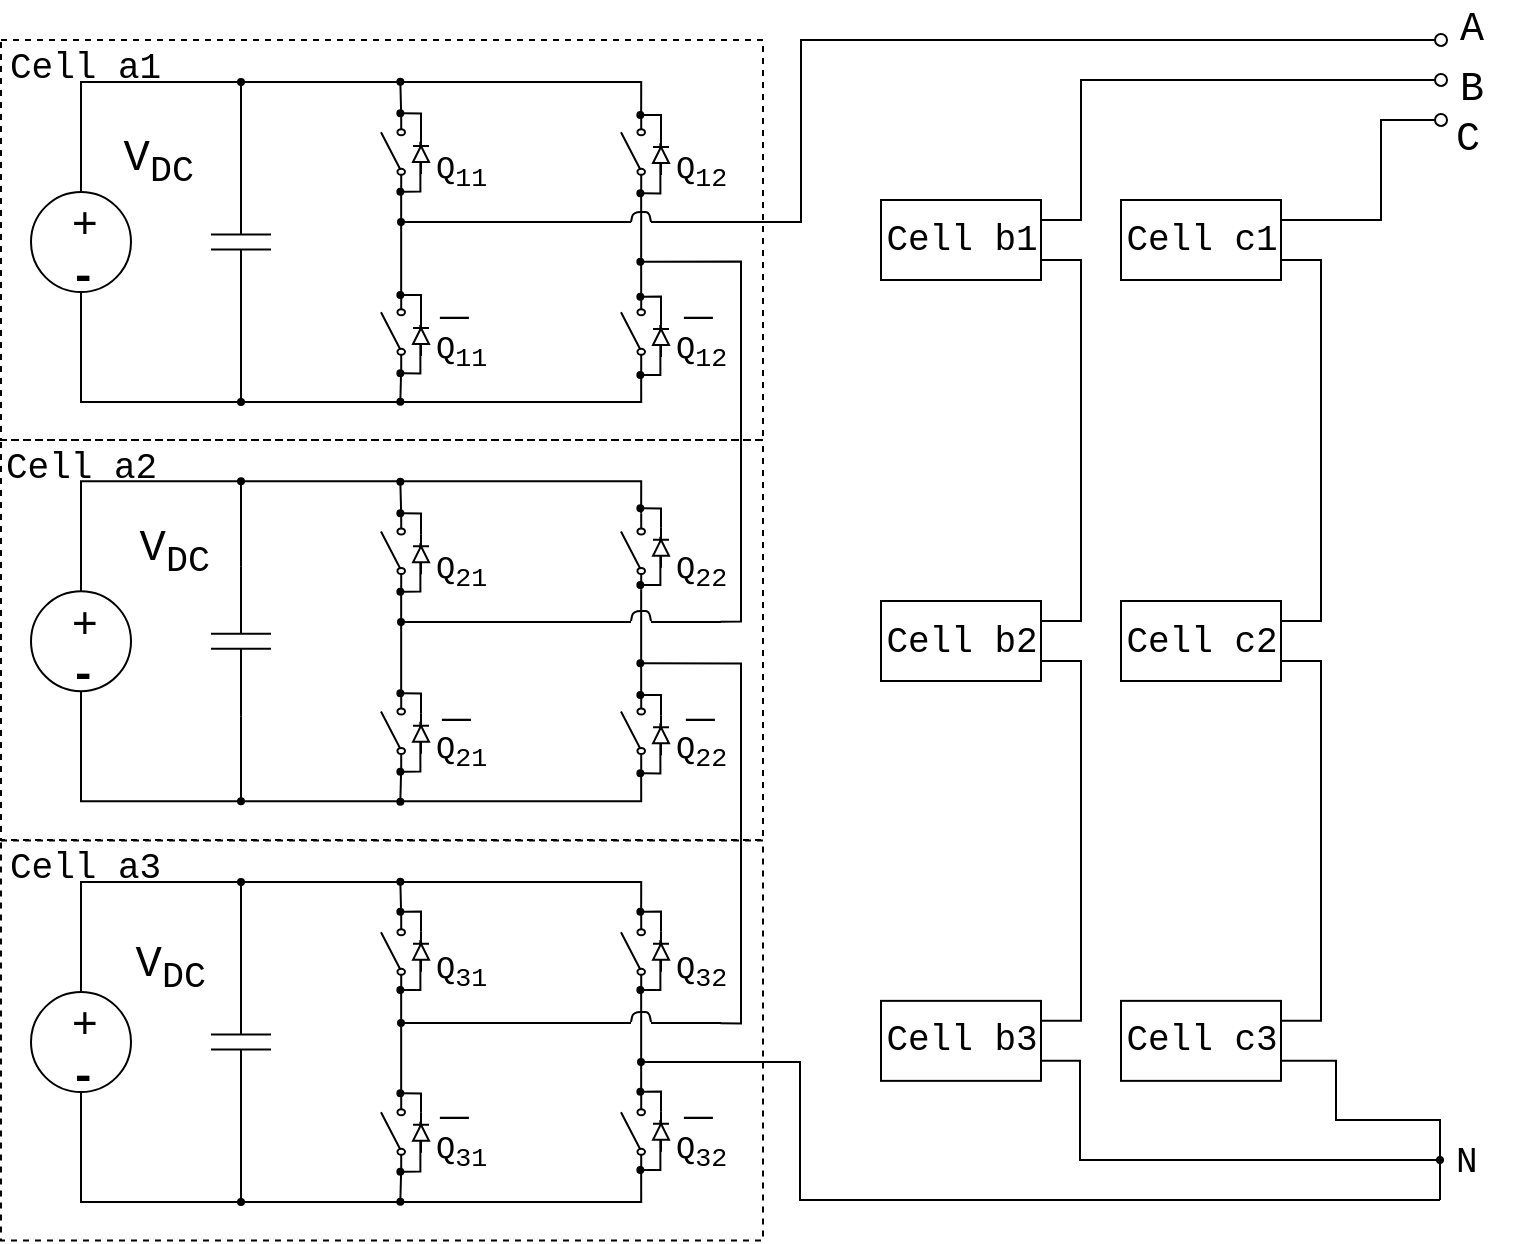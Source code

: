 <mxfile version="10.6.6" type="github"><diagram id="ba_hvJ9h7SCqjm7Wtn24" name="Page-1"><mxGraphModel dx="961" dy="539" grid="1" gridSize="10" guides="1" tooltips="1" connect="1" arrows="1" fold="1" page="1" pageScale="1" pageWidth="827" pageHeight="1169" math="0" shadow="0"><root><mxCell id="0"/><mxCell id="1" parent="0"/><mxCell id="d05kO99gTsd_x5FQ2TC5-1" value="" style="group" parent="1" vertex="1" connectable="0"><mxGeometry x="55.5" y="496" width="50" height="50" as="geometry"/></mxCell><mxCell id="d05kO99gTsd_x5FQ2TC5-2" value="" style="ellipse;whiteSpace=wrap;html=1;aspect=fixed;fillColor=none;" parent="d05kO99gTsd_x5FQ2TC5-1" vertex="1"><mxGeometry width="50" height="50" as="geometry"/></mxCell><mxCell id="d05kO99gTsd_x5FQ2TC5-3" value="+" style="text;html=1;resizable=0;points=[];autosize=1;align=left;verticalAlign=top;spacingTop=-4;fontStyle=0;fontSize=22;" parent="d05kO99gTsd_x5FQ2TC5-1" vertex="1"><mxGeometry x="18.333" width="20" height="20" as="geometry"/></mxCell><mxCell id="d05kO99gTsd_x5FQ2TC5-4" value="&lt;font style=&quot;font-size: 22px;&quot; face=&quot;Courier New&quot;&gt;-&lt;/font&gt;" style="text;html=1;resizable=0;points=[];autosize=1;align=left;verticalAlign=top;spacingTop=-4;fontSize=22;fontStyle=1" parent="d05kO99gTsd_x5FQ2TC5-1" vertex="1"><mxGeometry x="17.5" y="25.833" width="30" height="20" as="geometry"/></mxCell><mxCell id="d05kO99gTsd_x5FQ2TC5-5" style="edgeStyle=orthogonalEdgeStyle;rounded=0;orthogonalLoop=1;jettySize=auto;html=1;exitX=0;exitY=0.5;exitDx=0;exitDy=0;exitPerimeter=0;endArrow=oval;endFill=1;fontSize=22;endSize=3;" parent="1" source="d05kO99gTsd_x5FQ2TC5-7" edge="1"><mxGeometry relative="1" as="geometry"><mxPoint x="160.5" y="441" as="targetPoint"/><mxPoint x="160.5" y="451" as="sourcePoint"/></mxGeometry></mxCell><mxCell id="d05kO99gTsd_x5FQ2TC5-6" style="edgeStyle=orthogonalEdgeStyle;rounded=0;orthogonalLoop=1;jettySize=auto;html=1;exitX=1;exitY=0.5;exitDx=0;exitDy=0;exitPerimeter=0;endArrow=oval;endFill=1;fontSize=22;endSize=3;" parent="1" source="d05kO99gTsd_x5FQ2TC5-7" edge="1"><mxGeometry relative="1" as="geometry"><mxPoint x="160.5" y="601" as="targetPoint"/></mxGeometry></mxCell><mxCell id="d05kO99gTsd_x5FQ2TC5-7" value="" style="pointerEvents=1;verticalLabelPosition=bottom;shadow=0;dashed=0;align=center;fillColor=#ffffff;html=1;verticalAlign=top;strokeWidth=1;shape=mxgraph.electrical.capacitors.capacitor_1;fontSize=22;direction=south;" parent="1" vertex="1"><mxGeometry x="145.5" y="483.5" width="30" height="75" as="geometry"/></mxCell><mxCell id="d05kO99gTsd_x5FQ2TC5-8" style="edgeStyle=orthogonalEdgeStyle;rounded=0;orthogonalLoop=1;jettySize=auto;html=1;exitX=1;exitY=0.84;exitDx=0;exitDy=0;exitPerimeter=0;endArrow=oval;endFill=1;fontSize=22;endSize=3;" parent="1" source="d05kO99gTsd_x5FQ2TC5-10" edge="1"><mxGeometry relative="1" as="geometry"><mxPoint x="240.167" y="440.833" as="targetPoint"/></mxGeometry></mxCell><mxCell id="d05kO99gTsd_x5FQ2TC5-9" style="edgeStyle=orthogonalEdgeStyle;rounded=0;orthogonalLoop=1;jettySize=auto;html=1;exitX=0;exitY=0.84;exitDx=0;exitDy=0;exitPerimeter=0;entryX=1;entryY=0.84;entryDx=0;entryDy=0;entryPerimeter=0;endArrow=none;endFill=0;fontSize=22;" parent="1" source="d05kO99gTsd_x5FQ2TC5-10" target="d05kO99gTsd_x5FQ2TC5-12" edge="1"><mxGeometry relative="1" as="geometry"/></mxCell><mxCell id="d05kO99gTsd_x5FQ2TC5-10" value="" style="pointerEvents=1;verticalLabelPosition=bottom;shadow=0;dashed=0;align=center;fillColor=#ffffff;html=1;verticalAlign=top;strokeWidth=1;shape=mxgraph.electrical.electro-mechanical.simple_switch;fontSize=22;direction=north;" parent="1" vertex="1"><mxGeometry x="230.5" y="457.032" width="12" height="38" as="geometry"/></mxCell><mxCell id="d05kO99gTsd_x5FQ2TC5-11" style="edgeStyle=orthogonalEdgeStyle;rounded=0;orthogonalLoop=1;jettySize=auto;html=1;exitX=0;exitY=0.84;exitDx=0;exitDy=0;exitPerimeter=0;endArrow=oval;endFill=1;fontSize=22;endSize=3;" parent="1" source="d05kO99gTsd_x5FQ2TC5-12" edge="1"><mxGeometry relative="1" as="geometry"><mxPoint x="240.167" y="600.833" as="targetPoint"/></mxGeometry></mxCell><mxCell id="d05kO99gTsd_x5FQ2TC5-12" value="" style="pointerEvents=1;verticalLabelPosition=bottom;shadow=0;dashed=0;align=center;fillColor=#ffffff;html=1;verticalAlign=top;strokeWidth=1;shape=mxgraph.electrical.electro-mechanical.simple_switch;fontSize=22;direction=north;" parent="1" vertex="1"><mxGeometry x="230.5" y="547.032" width="12" height="38" as="geometry"/></mxCell><mxCell id="d05kO99gTsd_x5FQ2TC5-13" value="" style="pointerEvents=1;verticalLabelPosition=bottom;shadow=0;dashed=0;align=center;fillColor=#ffffff;html=1;verticalAlign=top;strokeWidth=1;shape=mxgraph.electrical.electro-mechanical.simple_switch;fontSize=22;direction=north;" parent="1" vertex="1"><mxGeometry x="350.5" y="457.032" width="12" height="38" as="geometry"/></mxCell><mxCell id="d05kO99gTsd_x5FQ2TC5-14" style="edgeStyle=orthogonalEdgeStyle;rounded=0;orthogonalLoop=1;jettySize=auto;html=1;exitX=1;exitY=0.84;exitDx=0;exitDy=0;exitPerimeter=0;entryX=0;entryY=0.84;entryDx=0;entryDy=0;entryPerimeter=0;endArrow=none;endFill=0;fontSize=22;" parent="1" source="d05kO99gTsd_x5FQ2TC5-15" target="d05kO99gTsd_x5FQ2TC5-13" edge="1"><mxGeometry relative="1" as="geometry"/></mxCell><mxCell id="d05kO99gTsd_x5FQ2TC5-15" value="" style="pointerEvents=1;verticalLabelPosition=bottom;shadow=0;dashed=0;align=center;fillColor=#ffffff;html=1;verticalAlign=top;strokeWidth=1;shape=mxgraph.electrical.electro-mechanical.simple_switch;fontSize=22;direction=north;" parent="1" vertex="1"><mxGeometry x="350.5" y="547.032" width="12" height="38" as="geometry"/></mxCell><mxCell id="d05kO99gTsd_x5FQ2TC5-16" style="edgeStyle=orthogonalEdgeStyle;rounded=0;orthogonalLoop=1;jettySize=auto;html=1;exitX=0.5;exitY=0;exitDx=0;exitDy=0;fontSize=22;endArrow=none;endFill=0;entryX=1;entryY=0.84;entryDx=0;entryDy=0;entryPerimeter=0;" parent="1" source="d05kO99gTsd_x5FQ2TC5-2" target="d05kO99gTsd_x5FQ2TC5-13" edge="1"><mxGeometry relative="1" as="geometry"><mxPoint x="360.5" y="441.032" as="targetPoint"/><Array as="points"><mxPoint x="80.5" y="441.032"/><mxPoint x="360.5" y="441.032"/></Array></mxGeometry></mxCell><mxCell id="d05kO99gTsd_x5FQ2TC5-17" style="edgeStyle=orthogonalEdgeStyle;rounded=0;orthogonalLoop=1;jettySize=auto;html=1;exitX=0.5;exitY=1;exitDx=0;exitDy=0;entryX=0;entryY=0.84;entryDx=0;entryDy=0;entryPerimeter=0;endArrow=none;endFill=0;fontSize=22;" parent="1" source="d05kO99gTsd_x5FQ2TC5-2" target="d05kO99gTsd_x5FQ2TC5-15" edge="1"><mxGeometry relative="1" as="geometry"><Array as="points"><mxPoint x="80.5" y="601.032"/><mxPoint x="360.5" y="601.032"/></Array></mxGeometry></mxCell><mxCell id="d05kO99gTsd_x5FQ2TC5-18" value="&lt;font face=&quot;Courier New&quot;&gt;V&lt;sub&gt;DC&lt;/sub&gt;&lt;/font&gt;" style="text;html=1;resizable=0;points=[];autosize=1;align=right;verticalAlign=top;spacingTop=-4;fontSize=22;" parent="1" vertex="1"><mxGeometry x="88" y="462.032" width="50" height="30" as="geometry"/></mxCell><mxCell id="d05kO99gTsd_x5FQ2TC5-19" value="&lt;font face=&quot;Courier New&quot;&gt;Q&lt;sub&gt;11&lt;/sub&gt;&lt;/font&gt;" style="text;html=1;resizable=0;points=[];autosize=1;align=left;verticalAlign=top;spacingTop=-4;fontSize=16;" parent="1" vertex="1"><mxGeometry x="255.5" y="471.032" width="40" height="20" as="geometry"/></mxCell><mxCell id="d05kO99gTsd_x5FQ2TC5-20" value="&lt;font face=&quot;Courier New&quot;&gt;Q&lt;/font&gt;&lt;font face=&quot;Courier New&quot;&gt;&lt;sub&gt;12&lt;/sub&gt;&lt;/font&gt;" style="text;html=1;resizable=0;points=[];autosize=1;align=left;verticalAlign=top;spacingTop=-4;fontSize=16;" parent="1" vertex="1"><mxGeometry x="375.5" y="471.032" width="40" height="20" as="geometry"/></mxCell><mxCell id="d05kO99gTsd_x5FQ2TC5-21" value="&lt;font face=&quot;Courier New&quot;&gt;Q&lt;/font&gt;&lt;font face=&quot;Courier New&quot;&gt;&lt;sub&gt;12&lt;/sub&gt;&lt;/font&gt;" style="text;html=1;resizable=0;points=[];autosize=1;align=left;verticalAlign=top;spacingTop=-4;fontSize=16;" parent="1" vertex="1"><mxGeometry x="375.5" y="561.032" width="40" height="20" as="geometry"/></mxCell><mxCell id="d05kO99gTsd_x5FQ2TC5-22" value="&lt;font face=&quot;Courier New&quot;&gt;Q&lt;/font&gt;&lt;font face=&quot;Courier New&quot;&gt;&lt;sub&gt;11&lt;/sub&gt;&lt;/font&gt;" style="text;html=1;resizable=0;points=[];autosize=1;align=left;verticalAlign=top;spacingTop=-4;fontSize=16;" parent="1" vertex="1"><mxGeometry x="255.5" y="561.032" width="40" height="20" as="geometry"/></mxCell><mxCell id="d05kO99gTsd_x5FQ2TC5-23" value="" style="group" parent="1" vertex="1" connectable="0"><mxGeometry x="55.5" y="695.6" width="50" height="50" as="geometry"/></mxCell><mxCell id="d05kO99gTsd_x5FQ2TC5-24" value="" style="ellipse;whiteSpace=wrap;html=1;aspect=fixed;fillColor=none;" parent="d05kO99gTsd_x5FQ2TC5-23" vertex="1"><mxGeometry width="50" height="50" as="geometry"/></mxCell><mxCell id="d05kO99gTsd_x5FQ2TC5-25" value="+" style="text;html=1;resizable=0;points=[];autosize=1;align=left;verticalAlign=top;spacingTop=-4;fontStyle=0;fontSize=22;" parent="d05kO99gTsd_x5FQ2TC5-23" vertex="1"><mxGeometry x="18.333" width="20" height="20" as="geometry"/></mxCell><mxCell id="d05kO99gTsd_x5FQ2TC5-26" value="&lt;font style=&quot;font-size: 22px;&quot; face=&quot;Courier New&quot;&gt;-&lt;/font&gt;" style="text;html=1;resizable=0;points=[];autosize=1;align=left;verticalAlign=top;spacingTop=-4;fontSize=22;fontStyle=1" parent="d05kO99gTsd_x5FQ2TC5-23" vertex="1"><mxGeometry x="17.5" y="25.833" width="30" height="20" as="geometry"/></mxCell><mxCell id="d05kO99gTsd_x5FQ2TC5-27" style="edgeStyle=orthogonalEdgeStyle;rounded=0;orthogonalLoop=1;jettySize=auto;html=1;exitX=0;exitY=0.5;exitDx=0;exitDy=0;exitPerimeter=0;endArrow=oval;endFill=1;fontSize=22;endSize=3;" parent="1" source="d05kO99gTsd_x5FQ2TC5-29" edge="1"><mxGeometry relative="1" as="geometry"><mxPoint x="160.5" y="640.6" as="targetPoint"/><mxPoint x="160.5" y="650.6" as="sourcePoint"/></mxGeometry></mxCell><mxCell id="d05kO99gTsd_x5FQ2TC5-28" style="edgeStyle=orthogonalEdgeStyle;rounded=0;orthogonalLoop=1;jettySize=auto;html=1;exitX=1;exitY=0.5;exitDx=0;exitDy=0;exitPerimeter=0;endArrow=oval;endFill=1;fontSize=22;endSize=3;" parent="1" source="d05kO99gTsd_x5FQ2TC5-29" edge="1"><mxGeometry relative="1" as="geometry"><mxPoint x="160.5" y="800.6" as="targetPoint"/></mxGeometry></mxCell><mxCell id="d05kO99gTsd_x5FQ2TC5-29" value="" style="pointerEvents=1;verticalLabelPosition=bottom;shadow=0;dashed=0;align=center;fillColor=#ffffff;html=1;verticalAlign=top;strokeWidth=1;shape=mxgraph.electrical.capacitors.capacitor_1;fontSize=22;direction=south;" parent="1" vertex="1"><mxGeometry x="145.5" y="683.1" width="30" height="75" as="geometry"/></mxCell><mxCell id="d05kO99gTsd_x5FQ2TC5-30" style="edgeStyle=orthogonalEdgeStyle;rounded=0;orthogonalLoop=1;jettySize=auto;html=1;exitX=1;exitY=0.84;exitDx=0;exitDy=0;exitPerimeter=0;endArrow=oval;endFill=1;fontSize=22;endSize=3;" parent="1" source="d05kO99gTsd_x5FQ2TC5-32" edge="1"><mxGeometry relative="1" as="geometry"><mxPoint x="240.167" y="640.833" as="targetPoint"/></mxGeometry></mxCell><mxCell id="d05kO99gTsd_x5FQ2TC5-31" style="edgeStyle=orthogonalEdgeStyle;rounded=0;orthogonalLoop=1;jettySize=auto;html=1;exitX=0;exitY=0.84;exitDx=0;exitDy=0;exitPerimeter=0;entryX=1;entryY=0.84;entryDx=0;entryDy=0;entryPerimeter=0;endArrow=none;endFill=0;fontSize=22;" parent="1" source="d05kO99gTsd_x5FQ2TC5-32" target="d05kO99gTsd_x5FQ2TC5-34" edge="1"><mxGeometry relative="1" as="geometry"/></mxCell><mxCell id="d05kO99gTsd_x5FQ2TC5-32" value="" style="pointerEvents=1;verticalLabelPosition=bottom;shadow=0;dashed=0;align=center;fillColor=#ffffff;html=1;verticalAlign=top;strokeWidth=1;shape=mxgraph.electrical.electro-mechanical.simple_switch;fontSize=22;direction=north;" parent="1" vertex="1"><mxGeometry x="230.5" y="656.632" width="12" height="38" as="geometry"/></mxCell><mxCell id="d05kO99gTsd_x5FQ2TC5-33" style="edgeStyle=orthogonalEdgeStyle;rounded=0;orthogonalLoop=1;jettySize=auto;html=1;exitX=0;exitY=0.84;exitDx=0;exitDy=0;exitPerimeter=0;endArrow=oval;endFill=1;fontSize=22;endSize=3;" parent="1" source="d05kO99gTsd_x5FQ2TC5-34" edge="1"><mxGeometry relative="1" as="geometry"><mxPoint x="240.167" y="800.833" as="targetPoint"/></mxGeometry></mxCell><mxCell id="d05kO99gTsd_x5FQ2TC5-34" value="" style="pointerEvents=1;verticalLabelPosition=bottom;shadow=0;dashed=0;align=center;fillColor=#ffffff;html=1;verticalAlign=top;strokeWidth=1;shape=mxgraph.electrical.electro-mechanical.simple_switch;fontSize=22;direction=north;" parent="1" vertex="1"><mxGeometry x="230.5" y="746.632" width="12" height="38" as="geometry"/></mxCell><mxCell id="d05kO99gTsd_x5FQ2TC5-35" value="" style="pointerEvents=1;verticalLabelPosition=bottom;shadow=0;dashed=0;align=center;fillColor=#ffffff;html=1;verticalAlign=top;strokeWidth=1;shape=mxgraph.electrical.electro-mechanical.simple_switch;fontSize=22;direction=north;" parent="1" vertex="1"><mxGeometry x="350.5" y="656.632" width="12" height="38" as="geometry"/></mxCell><mxCell id="d05kO99gTsd_x5FQ2TC5-36" style="edgeStyle=orthogonalEdgeStyle;rounded=0;orthogonalLoop=1;jettySize=auto;html=1;exitX=1;exitY=0.84;exitDx=0;exitDy=0;exitPerimeter=0;entryX=0;entryY=0.84;entryDx=0;entryDy=0;entryPerimeter=0;endArrow=none;endFill=0;fontSize=22;" parent="1" source="d05kO99gTsd_x5FQ2TC5-37" target="d05kO99gTsd_x5FQ2TC5-35" edge="1"><mxGeometry relative="1" as="geometry"/></mxCell><mxCell id="d05kO99gTsd_x5FQ2TC5-37" value="" style="pointerEvents=1;verticalLabelPosition=bottom;shadow=0;dashed=0;align=center;fillColor=#ffffff;html=1;verticalAlign=top;strokeWidth=1;shape=mxgraph.electrical.electro-mechanical.simple_switch;fontSize=22;direction=north;" parent="1" vertex="1"><mxGeometry x="350.5" y="746.632" width="12" height="38" as="geometry"/></mxCell><mxCell id="d05kO99gTsd_x5FQ2TC5-38" style="edgeStyle=orthogonalEdgeStyle;rounded=0;orthogonalLoop=1;jettySize=auto;html=1;exitX=0.5;exitY=0;exitDx=0;exitDy=0;fontSize=22;endArrow=none;endFill=0;entryX=1;entryY=0.84;entryDx=0;entryDy=0;entryPerimeter=0;" parent="1" source="d05kO99gTsd_x5FQ2TC5-24" target="d05kO99gTsd_x5FQ2TC5-35" edge="1"><mxGeometry relative="1" as="geometry"><mxPoint x="360.5" y="640.632" as="targetPoint"/><Array as="points"><mxPoint x="80.5" y="640.632"/><mxPoint x="360.5" y="640.632"/></Array></mxGeometry></mxCell><mxCell id="d05kO99gTsd_x5FQ2TC5-39" style="edgeStyle=orthogonalEdgeStyle;rounded=0;orthogonalLoop=1;jettySize=auto;html=1;exitX=0.5;exitY=1;exitDx=0;exitDy=0;entryX=0;entryY=0.84;entryDx=0;entryDy=0;entryPerimeter=0;endArrow=none;endFill=0;fontSize=22;" parent="1" source="d05kO99gTsd_x5FQ2TC5-24" target="d05kO99gTsd_x5FQ2TC5-37" edge="1"><mxGeometry relative="1" as="geometry"><Array as="points"><mxPoint x="80.5" y="800.632"/><mxPoint x="360.5" y="800.632"/></Array></mxGeometry></mxCell><mxCell id="d05kO99gTsd_x5FQ2TC5-40" value="&lt;font face=&quot;Courier New&quot;&gt;V&lt;sub&gt;DC&lt;/sub&gt;&lt;/font&gt;" style="text;html=1;resizable=0;points=[];autosize=1;align=right;verticalAlign=top;spacingTop=-4;fontSize=22;" parent="1" vertex="1"><mxGeometry x="95.5" y="657.132" width="50" height="30" as="geometry"/></mxCell><mxCell id="d05kO99gTsd_x5FQ2TC5-41" value="&lt;font face=&quot;Courier New&quot;&gt;Q&lt;/font&gt;&lt;font face=&quot;Courier New&quot;&gt;&lt;sub&gt;21&lt;/sub&gt;&lt;/font&gt;" style="text;html=1;resizable=0;points=[];autosize=1;align=left;verticalAlign=top;spacingTop=-4;fontSize=16;" parent="1" vertex="1"><mxGeometry x="255.5" y="670.632" width="40" height="20" as="geometry"/></mxCell><mxCell id="d05kO99gTsd_x5FQ2TC5-42" value="&lt;font face=&quot;Courier New&quot;&gt;Q&lt;/font&gt;&lt;font face=&quot;Courier New&quot;&gt;&lt;sub&gt;22&lt;/sub&gt;&lt;/font&gt;" style="text;html=1;resizable=0;points=[];autosize=1;align=left;verticalAlign=top;spacingTop=-4;fontSize=16;" parent="1" vertex="1"><mxGeometry x="375.5" y="670.632" width="40" height="20" as="geometry"/></mxCell><mxCell id="d05kO99gTsd_x5FQ2TC5-43" value="&lt;font face=&quot;Courier New&quot;&gt;Q&lt;/font&gt;&lt;font face=&quot;Courier New&quot;&gt;&lt;sub&gt;22&lt;/sub&gt;&lt;/font&gt;" style="text;html=1;resizable=0;points=[];autosize=1;align=left;verticalAlign=top;spacingTop=-4;fontSize=16;" parent="1" vertex="1"><mxGeometry x="375.5" y="760.632" width="40" height="20" as="geometry"/></mxCell><mxCell id="d05kO99gTsd_x5FQ2TC5-44" value="&lt;font face=&quot;Courier New&quot;&gt;Q&lt;/font&gt;&lt;font face=&quot;Courier New&quot;&gt;&lt;sub&gt;21&lt;/sub&gt;&lt;/font&gt;" style="text;html=1;resizable=0;points=[];autosize=1;align=left;verticalAlign=top;spacingTop=-4;fontSize=16;" parent="1" vertex="1"><mxGeometry x="255.5" y="760.632" width="40" height="20" as="geometry"/></mxCell><mxCell id="d05kO99gTsd_x5FQ2TC5-45" value="" style="group" parent="1" vertex="1" connectable="0"><mxGeometry x="55.5" y="896" width="50" height="50" as="geometry"/></mxCell><mxCell id="d05kO99gTsd_x5FQ2TC5-46" value="" style="ellipse;whiteSpace=wrap;html=1;aspect=fixed;fillColor=none;" parent="d05kO99gTsd_x5FQ2TC5-45" vertex="1"><mxGeometry width="50" height="50" as="geometry"/></mxCell><mxCell id="d05kO99gTsd_x5FQ2TC5-47" value="+" style="text;html=1;resizable=0;points=[];autosize=1;align=left;verticalAlign=top;spacingTop=-4;fontStyle=0;fontSize=22;" parent="d05kO99gTsd_x5FQ2TC5-45" vertex="1"><mxGeometry x="18.333" width="20" height="20" as="geometry"/></mxCell><mxCell id="d05kO99gTsd_x5FQ2TC5-48" value="&lt;font style=&quot;font-size: 22px;&quot; face=&quot;Courier New&quot;&gt;-&lt;/font&gt;" style="text;html=1;resizable=0;points=[];autosize=1;align=left;verticalAlign=top;spacingTop=-4;fontSize=22;fontStyle=1" parent="d05kO99gTsd_x5FQ2TC5-45" vertex="1"><mxGeometry x="17.5" y="25.833" width="30" height="20" as="geometry"/></mxCell><mxCell id="d05kO99gTsd_x5FQ2TC5-49" style="edgeStyle=orthogonalEdgeStyle;rounded=0;orthogonalLoop=1;jettySize=auto;html=1;exitX=0;exitY=0.5;exitDx=0;exitDy=0;exitPerimeter=0;endArrow=oval;endFill=1;fontSize=22;endSize=3;" parent="1" source="d05kO99gTsd_x5FQ2TC5-51" edge="1"><mxGeometry relative="1" as="geometry"><mxPoint x="160.5" y="841" as="targetPoint"/><mxPoint x="160.5" y="851" as="sourcePoint"/></mxGeometry></mxCell><mxCell id="d05kO99gTsd_x5FQ2TC5-50" style="edgeStyle=orthogonalEdgeStyle;rounded=0;orthogonalLoop=1;jettySize=auto;html=1;exitX=1;exitY=0.5;exitDx=0;exitDy=0;exitPerimeter=0;endArrow=oval;endFill=1;fontSize=22;endSize=3;" parent="1" source="d05kO99gTsd_x5FQ2TC5-51" edge="1"><mxGeometry relative="1" as="geometry"><mxPoint x="160.5" y="1001" as="targetPoint"/></mxGeometry></mxCell><mxCell id="d05kO99gTsd_x5FQ2TC5-51" value="" style="pointerEvents=1;verticalLabelPosition=bottom;shadow=0;dashed=0;align=center;fillColor=#ffffff;html=1;verticalAlign=top;strokeWidth=1;shape=mxgraph.electrical.capacitors.capacitor_1;fontSize=22;direction=south;" parent="1" vertex="1"><mxGeometry x="145.5" y="883.5" width="30" height="75" as="geometry"/></mxCell><mxCell id="d05kO99gTsd_x5FQ2TC5-52" style="edgeStyle=orthogonalEdgeStyle;rounded=0;orthogonalLoop=1;jettySize=auto;html=1;exitX=1;exitY=0.84;exitDx=0;exitDy=0;exitPerimeter=0;endArrow=oval;endFill=1;fontSize=22;endSize=3;" parent="1" source="d05kO99gTsd_x5FQ2TC5-54" edge="1"><mxGeometry relative="1" as="geometry"><mxPoint x="240.167" y="840.833" as="targetPoint"/></mxGeometry></mxCell><mxCell id="d05kO99gTsd_x5FQ2TC5-53" style="edgeStyle=orthogonalEdgeStyle;rounded=0;orthogonalLoop=1;jettySize=auto;html=1;exitX=0;exitY=0.84;exitDx=0;exitDy=0;exitPerimeter=0;entryX=1;entryY=0.84;entryDx=0;entryDy=0;entryPerimeter=0;endArrow=none;endFill=0;fontSize=22;" parent="1" source="d05kO99gTsd_x5FQ2TC5-54" target="d05kO99gTsd_x5FQ2TC5-56" edge="1"><mxGeometry relative="1" as="geometry"/></mxCell><mxCell id="d05kO99gTsd_x5FQ2TC5-54" value="" style="pointerEvents=1;verticalLabelPosition=bottom;shadow=0;dashed=0;align=center;fillColor=#ffffff;html=1;verticalAlign=top;strokeWidth=1;shape=mxgraph.electrical.electro-mechanical.simple_switch;fontSize=22;direction=north;" parent="1" vertex="1"><mxGeometry x="230.5" y="857.032" width="12" height="38" as="geometry"/></mxCell><mxCell id="d05kO99gTsd_x5FQ2TC5-55" style="edgeStyle=orthogonalEdgeStyle;rounded=0;orthogonalLoop=1;jettySize=auto;html=1;exitX=0;exitY=0.84;exitDx=0;exitDy=0;exitPerimeter=0;endArrow=oval;endFill=1;fontSize=22;endSize=3;" parent="1" source="d05kO99gTsd_x5FQ2TC5-56" edge="1"><mxGeometry relative="1" as="geometry"><mxPoint x="240.167" y="1000.833" as="targetPoint"/></mxGeometry></mxCell><mxCell id="d05kO99gTsd_x5FQ2TC5-56" value="" style="pointerEvents=1;verticalLabelPosition=bottom;shadow=0;dashed=0;align=center;fillColor=#ffffff;html=1;verticalAlign=top;strokeWidth=1;shape=mxgraph.electrical.electro-mechanical.simple_switch;fontSize=22;direction=north;" parent="1" vertex="1"><mxGeometry x="230.5" y="947.032" width="12" height="38" as="geometry"/></mxCell><mxCell id="d05kO99gTsd_x5FQ2TC5-57" value="" style="pointerEvents=1;verticalLabelPosition=bottom;shadow=0;dashed=0;align=center;fillColor=#ffffff;html=1;verticalAlign=top;strokeWidth=1;shape=mxgraph.electrical.electro-mechanical.simple_switch;fontSize=22;direction=north;" parent="1" vertex="1"><mxGeometry x="350.5" y="857.032" width="12" height="38" as="geometry"/></mxCell><mxCell id="d05kO99gTsd_x5FQ2TC5-58" style="edgeStyle=orthogonalEdgeStyle;rounded=0;orthogonalLoop=1;jettySize=auto;html=1;exitX=1;exitY=0.84;exitDx=0;exitDy=0;exitPerimeter=0;entryX=0;entryY=0.84;entryDx=0;entryDy=0;entryPerimeter=0;endArrow=none;endFill=0;fontSize=22;" parent="1" source="d05kO99gTsd_x5FQ2TC5-59" target="d05kO99gTsd_x5FQ2TC5-57" edge="1"><mxGeometry relative="1" as="geometry"/></mxCell><mxCell id="d05kO99gTsd_x5FQ2TC5-59" value="" style="pointerEvents=1;verticalLabelPosition=bottom;shadow=0;dashed=0;align=center;fillColor=#ffffff;html=1;verticalAlign=top;strokeWidth=1;shape=mxgraph.electrical.electro-mechanical.simple_switch;fontSize=22;direction=north;" parent="1" vertex="1"><mxGeometry x="350.5" y="947.032" width="12" height="38" as="geometry"/></mxCell><mxCell id="d05kO99gTsd_x5FQ2TC5-60" style="edgeStyle=orthogonalEdgeStyle;rounded=0;orthogonalLoop=1;jettySize=auto;html=1;exitX=0.5;exitY=0;exitDx=0;exitDy=0;fontSize=22;endArrow=none;endFill=0;entryX=1;entryY=0.84;entryDx=0;entryDy=0;entryPerimeter=0;" parent="1" source="d05kO99gTsd_x5FQ2TC5-46" target="d05kO99gTsd_x5FQ2TC5-57" edge="1"><mxGeometry relative="1" as="geometry"><mxPoint x="360.5" y="841.032" as="targetPoint"/><Array as="points"><mxPoint x="80.5" y="841.032"/><mxPoint x="360.5" y="841.032"/></Array></mxGeometry></mxCell><mxCell id="d05kO99gTsd_x5FQ2TC5-61" style="edgeStyle=orthogonalEdgeStyle;rounded=0;orthogonalLoop=1;jettySize=auto;html=1;exitX=0.5;exitY=1;exitDx=0;exitDy=0;entryX=0;entryY=0.84;entryDx=0;entryDy=0;entryPerimeter=0;endArrow=none;endFill=0;fontSize=22;" parent="1" source="d05kO99gTsd_x5FQ2TC5-46" target="d05kO99gTsd_x5FQ2TC5-59" edge="1"><mxGeometry relative="1" as="geometry"><Array as="points"><mxPoint x="80.5" y="1001.032"/><mxPoint x="360.5" y="1001.032"/></Array></mxGeometry></mxCell><mxCell id="d05kO99gTsd_x5FQ2TC5-62" value="&lt;font face=&quot;Courier New&quot;&gt;V&lt;sub&gt;DC&lt;/sub&gt;&lt;/font&gt;" style="text;html=1;resizable=0;points=[];autosize=1;align=right;verticalAlign=top;spacingTop=-4;fontSize=22;" parent="1" vertex="1"><mxGeometry x="94" y="865.032" width="50" height="30" as="geometry"/></mxCell><mxCell id="d05kO99gTsd_x5FQ2TC5-63" value="&lt;font face=&quot;Courier New&quot;&gt;Q&lt;/font&gt;&lt;font face=&quot;Courier New&quot;&gt;&lt;sub&gt;31&lt;/sub&gt;&lt;/font&gt;" style="text;html=1;resizable=0;points=[];autosize=1;align=left;verticalAlign=top;spacingTop=-4;fontSize=16;" parent="1" vertex="1"><mxGeometry x="255.5" y="871.032" width="40" height="20" as="geometry"/></mxCell><mxCell id="d05kO99gTsd_x5FQ2TC5-64" value="&lt;font face=&quot;Courier New&quot;&gt;Q&lt;/font&gt;&lt;font face=&quot;Courier New&quot;&gt;&lt;sub&gt;32&lt;/sub&gt;&lt;/font&gt;" style="text;html=1;resizable=0;points=[];autosize=1;align=left;verticalAlign=top;spacingTop=-4;fontSize=16;" parent="1" vertex="1"><mxGeometry x="375.5" y="871.032" width="40" height="20" as="geometry"/></mxCell><mxCell id="d05kO99gTsd_x5FQ2TC5-65" value="&lt;font face=&quot;Courier New&quot;&gt;Q&lt;/font&gt;&lt;font face=&quot;Courier New&quot;&gt;&lt;sub&gt;32&lt;/sub&gt;&lt;/font&gt;" style="text;html=1;resizable=0;points=[];autosize=1;align=left;verticalAlign=top;spacingTop=-4;fontSize=16;" parent="1" vertex="1"><mxGeometry x="375.5" y="961.032" width="40" height="20" as="geometry"/></mxCell><mxCell id="d05kO99gTsd_x5FQ2TC5-66" value="&lt;font face=&quot;Courier New&quot;&gt;Q&lt;/font&gt;&lt;font face=&quot;Courier New&quot;&gt;&lt;sub&gt;31&lt;/sub&gt;&lt;/font&gt;" style="text;html=1;resizable=0;points=[];autosize=1;align=left;verticalAlign=top;spacingTop=-4;fontSize=16;" parent="1" vertex="1"><mxGeometry x="255.5" y="961.032" width="40" height="20" as="geometry"/></mxCell><mxCell id="d05kO99gTsd_x5FQ2TC5-67" value="" style="endArrow=none;html=1;startArrow=oval;startFill=1;startSize=3;" parent="1" edge="1"><mxGeometry width="50" height="50" relative="1" as="geometry"><mxPoint x="240.5" y="511" as="sourcePoint"/><mxPoint x="355.5" y="511" as="targetPoint"/></mxGeometry></mxCell><mxCell id="d05kO99gTsd_x5FQ2TC5-68" value="" style="endArrow=none;html=1;" parent="1" edge="1"><mxGeometry width="50" height="50" relative="1" as="geometry"><mxPoint x="355.5" y="511" as="sourcePoint"/><mxPoint x="365.5" y="511" as="targetPoint"/><Array as="points"><mxPoint x="356.5" y="506"/><mxPoint x="364.5" y="506"/></Array></mxGeometry></mxCell><mxCell id="d05kO99gTsd_x5FQ2TC5-69" value="" style="endArrow=oval;html=1;endFill=0;edgeStyle=orthogonalEdgeStyle;rounded=0;" parent="1" edge="1"><mxGeometry width="50" height="50" relative="1" as="geometry"><mxPoint x="365.5" y="511" as="sourcePoint"/><mxPoint x="760.5" y="420" as="targetPoint"/><Array as="points"><mxPoint x="440.5" y="511"/><mxPoint x="440.5" y="420"/><mxPoint x="760.5" y="420"/></Array></mxGeometry></mxCell><mxCell id="d05kO99gTsd_x5FQ2TC5-70" value="" style="endArrow=none;html=1;strokeColor=#000000;edgeStyle=orthogonalEdgeStyle;rounded=0;startArrow=oval;startFill=1;startSize=3;" parent="1" edge="1"><mxGeometry width="50" height="50" relative="1" as="geometry"><mxPoint x="360.167" y="530.833" as="sourcePoint"/><mxPoint x="400.167" y="710.833" as="targetPoint"/><Array as="points"><mxPoint x="410.5" y="531"/><mxPoint x="410.5" y="711"/></Array></mxGeometry></mxCell><mxCell id="d05kO99gTsd_x5FQ2TC5-71" value="" style="endArrow=none;html=1;" parent="1" edge="1"><mxGeometry width="50" height="50" relative="1" as="geometry"><mxPoint x="355.5" y="710.5" as="sourcePoint"/><mxPoint x="365.5" y="710.5" as="targetPoint"/><Array as="points"><mxPoint x="356.5" y="705.5"/><mxPoint x="364.5" y="705.5"/></Array></mxGeometry></mxCell><mxCell id="d05kO99gTsd_x5FQ2TC5-72" value="" style="endArrow=none;html=1;strokeColor=#000000;" parent="1" edge="1"><mxGeometry width="50" height="50" relative="1" as="geometry"><mxPoint x="365.5" y="711" as="sourcePoint"/><mxPoint x="400.5" y="711" as="targetPoint"/></mxGeometry></mxCell><mxCell id="d05kO99gTsd_x5FQ2TC5-73" value="" style="endArrow=none;html=1;strokeColor=#000000;startArrow=oval;startFill=1;startSize=3;" parent="1" edge="1"><mxGeometry width="50" height="50" relative="1" as="geometry"><mxPoint x="240.5" y="711" as="sourcePoint"/><mxPoint x="355.5" y="711" as="targetPoint"/></mxGeometry></mxCell><mxCell id="d05kO99gTsd_x5FQ2TC5-74" value="" style="endArrow=none;html=1;strokeColor=#000000;edgeStyle=orthogonalEdgeStyle;rounded=0;startArrow=oval;startFill=1;startSize=3;" parent="1" edge="1"><mxGeometry width="50" height="50" relative="1" as="geometry"><mxPoint x="360.167" y="731.667" as="sourcePoint"/><mxPoint x="400.167" y="911.667" as="targetPoint"/><Array as="points"><mxPoint x="410.5" y="731"/><mxPoint x="410.5" y="911"/></Array></mxGeometry></mxCell><mxCell id="d05kO99gTsd_x5FQ2TC5-75" value="" style="endArrow=none;html=1;" parent="1" edge="1"><mxGeometry width="50" height="50" relative="1" as="geometry"><mxPoint x="355.5" y="911" as="sourcePoint"/><mxPoint x="365.5" y="911" as="targetPoint"/><Array as="points"><mxPoint x="356.5" y="906"/><mxPoint x="364.5" y="906"/></Array></mxGeometry></mxCell><mxCell id="d05kO99gTsd_x5FQ2TC5-76" value="" style="endArrow=none;html=1;strokeColor=#000000;" parent="1" edge="1"><mxGeometry width="50" height="50" relative="1" as="geometry"><mxPoint x="365.5" y="911.5" as="sourcePoint"/><mxPoint x="400.5" y="911.5" as="targetPoint"/></mxGeometry></mxCell><mxCell id="d05kO99gTsd_x5FQ2TC5-77" value="" style="endArrow=none;html=1;strokeColor=#000000;startArrow=oval;startFill=1;startSize=3;" parent="1" edge="1"><mxGeometry width="50" height="50" relative="1" as="geometry"><mxPoint x="240.5" y="911.5" as="sourcePoint"/><mxPoint x="355.5" y="911.5" as="targetPoint"/></mxGeometry></mxCell><mxCell id="d05kO99gTsd_x5FQ2TC5-78" value="" style="endArrow=none;html=1;endFill=0;startArrow=oval;startFill=1;startSize=3;rounded=0;edgeStyle=orthogonalEdgeStyle;" parent="1" edge="1"><mxGeometry width="50" height="50" relative="1" as="geometry"><mxPoint x="360.5" y="931" as="sourcePoint"/><mxPoint x="760" y="1000" as="targetPoint"/><Array as="points"><mxPoint x="440" y="931"/><mxPoint x="440" y="1000"/></Array></mxGeometry></mxCell><mxCell id="d05kO99gTsd_x5FQ2TC5-79" value="A" style="text;html=1;resizable=0;points=[];autosize=1;align=left;verticalAlign=top;spacingTop=-4;fontSize=20;fontFamily=Courier New;" parent="1" vertex="1"><mxGeometry x="767.5" y="400" width="20" height="20" as="geometry"/></mxCell><mxCell id="d05kO99gTsd_x5FQ2TC5-81" value="_" style="text;html=1;resizable=0;points=[];autosize=1;align=left;verticalAlign=top;spacingTop=-4;fontSize=24;fontFamily=Courier New;fontStyle=0" parent="1" vertex="1"><mxGeometry x="257.5" y="534" width="30" height="30" as="geometry"/></mxCell><mxCell id="d05kO99gTsd_x5FQ2TC5-82" value="_" style="text;html=1;resizable=0;points=[];autosize=1;align=left;verticalAlign=top;spacingTop=-4;fontSize=24;fontFamily=Courier New;fontStyle=0" parent="1" vertex="1"><mxGeometry x="379.5" y="534" width="30" height="30" as="geometry"/></mxCell><mxCell id="d05kO99gTsd_x5FQ2TC5-83" value="_" style="text;html=1;resizable=0;points=[];autosize=1;align=left;verticalAlign=top;spacingTop=-4;fontSize=24;fontFamily=Courier New;fontStyle=0" parent="1" vertex="1"><mxGeometry x="258.5" y="734.5" width="30" height="30" as="geometry"/></mxCell><mxCell id="d05kO99gTsd_x5FQ2TC5-84" value="_" style="text;html=1;resizable=0;points=[];autosize=1;align=left;verticalAlign=top;spacingTop=-4;fontSize=24;fontFamily=Courier New;fontStyle=0" parent="1" vertex="1"><mxGeometry x="380.5" y="734.5" width="30" height="30" as="geometry"/></mxCell><mxCell id="d05kO99gTsd_x5FQ2TC5-85" value="_" style="text;html=1;resizable=0;points=[];autosize=1;align=left;verticalAlign=top;spacingTop=-4;fontSize=24;fontFamily=Courier New;fontStyle=0" parent="1" vertex="1"><mxGeometry x="257.5" y="934" width="30" height="30" as="geometry"/></mxCell><mxCell id="d05kO99gTsd_x5FQ2TC5-86" value="_" style="text;html=1;resizable=0;points=[];autosize=1;align=left;verticalAlign=top;spacingTop=-4;fontSize=24;fontFamily=Courier New;fontStyle=0" parent="1" vertex="1"><mxGeometry x="379.5" y="934" width="30" height="30" as="geometry"/></mxCell><mxCell id="d05kO99gTsd_x5FQ2TC5-87" style="edgeStyle=orthogonalEdgeStyle;rounded=0;orthogonalLoop=1;jettySize=auto;html=1;exitX=1;exitY=0.5;exitDx=0;exitDy=0;exitPerimeter=0;startSize=5;endArrow=oval;endFill=1;endSize=3;" parent="1" source="d05kO99gTsd_x5FQ2TC5-89" edge="1"><mxGeometry relative="1" as="geometry"><mxPoint x="240.167" y="456.667" as="targetPoint"/><Array as="points"><mxPoint x="250" y="457"/></Array></mxGeometry></mxCell><mxCell id="d05kO99gTsd_x5FQ2TC5-88" style="edgeStyle=orthogonalEdgeStyle;rounded=0;orthogonalLoop=1;jettySize=auto;html=1;exitX=0;exitY=0.5;exitDx=0;exitDy=0;exitPerimeter=0;startSize=5;endArrow=oval;endFill=1;endSize=3;" parent="1" edge="1"><mxGeometry relative="1" as="geometry"><mxPoint x="240.167" y="495.833" as="targetPoint"/><mxPoint x="250.167" y="470.833" as="sourcePoint"/><Array as="points"><mxPoint x="250" y="496"/></Array></mxGeometry></mxCell><mxCell id="d05kO99gTsd_x5FQ2TC5-89" value="" style="pointerEvents=1;fillColor=#000000;verticalLabelPosition=bottom;shadow=0;dashed=0;align=center;fillColor=#ffffff;html=1;verticalAlign=top;strokeWidth=1;shape=mxgraph.electrical.diodes.diode;direction=north;" parent="1" vertex="1"><mxGeometry x="246.5" y="467" width="8" height="20" as="geometry"/></mxCell><mxCell id="d05kO99gTsd_x5FQ2TC5-90" style="edgeStyle=orthogonalEdgeStyle;rounded=0;orthogonalLoop=1;jettySize=auto;html=1;exitX=1;exitY=0.5;exitDx=0;exitDy=0;exitPerimeter=0;startSize=5;endArrow=oval;endFill=1;endSize=3;" parent="1" source="d05kO99gTsd_x5FQ2TC5-92" edge="1"><mxGeometry relative="1" as="geometry"><mxPoint x="360.167" y="457.5" as="targetPoint"/><Array as="points"><mxPoint x="370" y="457.5"/></Array></mxGeometry></mxCell><mxCell id="d05kO99gTsd_x5FQ2TC5-91" style="edgeStyle=orthogonalEdgeStyle;rounded=0;orthogonalLoop=1;jettySize=auto;html=1;exitX=0;exitY=0.5;exitDx=0;exitDy=0;exitPerimeter=0;startSize=5;endArrow=oval;endFill=1;endSize=3;" parent="1" edge="1"><mxGeometry relative="1" as="geometry"><mxPoint x="360.167" y="496.667" as="targetPoint"/><mxPoint x="370.167" y="471.667" as="sourcePoint"/><Array as="points"><mxPoint x="370" y="496.5"/></Array></mxGeometry></mxCell><mxCell id="d05kO99gTsd_x5FQ2TC5-92" value="" style="pointerEvents=1;fillColor=#000000;verticalLabelPosition=bottom;shadow=0;dashed=0;align=center;fillColor=#ffffff;html=1;verticalAlign=top;strokeWidth=1;shape=mxgraph.electrical.diodes.diode;direction=north;" parent="1" vertex="1"><mxGeometry x="366.5" y="467.5" width="8" height="20" as="geometry"/></mxCell><mxCell id="d05kO99gTsd_x5FQ2TC5-93" style="edgeStyle=orthogonalEdgeStyle;rounded=0;orthogonalLoop=1;jettySize=auto;html=1;exitX=1;exitY=0.5;exitDx=0;exitDy=0;exitPerimeter=0;startSize=5;endArrow=oval;endFill=1;endSize=3;" parent="1" source="d05kO99gTsd_x5FQ2TC5-95" edge="1"><mxGeometry relative="1" as="geometry"><mxPoint x="240.167" y="547.5" as="targetPoint"/><Array as="points"><mxPoint x="250" y="548"/></Array></mxGeometry></mxCell><mxCell id="d05kO99gTsd_x5FQ2TC5-94" style="edgeStyle=orthogonalEdgeStyle;rounded=0;orthogonalLoop=1;jettySize=auto;html=1;exitX=0;exitY=0.5;exitDx=0;exitDy=0;exitPerimeter=0;startSize=5;endArrow=oval;endFill=1;endSize=3;" parent="1" edge="1"><mxGeometry relative="1" as="geometry"><mxPoint x="240.167" y="586.667" as="targetPoint"/><mxPoint x="250.167" y="562.5" as="sourcePoint"/><Array as="points"><mxPoint x="250" y="587"/></Array></mxGeometry></mxCell><mxCell id="d05kO99gTsd_x5FQ2TC5-95" value="" style="pointerEvents=1;fillColor=#000000;verticalLabelPosition=bottom;shadow=0;dashed=0;align=center;fillColor=#ffffff;html=1;verticalAlign=top;strokeWidth=1;shape=mxgraph.electrical.diodes.diode;direction=north;" parent="1" vertex="1"><mxGeometry x="246.5" y="558" width="8" height="20" as="geometry"/></mxCell><mxCell id="d05kO99gTsd_x5FQ2TC5-96" style="edgeStyle=orthogonalEdgeStyle;rounded=0;orthogonalLoop=1;jettySize=auto;html=1;exitX=1;exitY=0.5;exitDx=0;exitDy=0;exitPerimeter=0;startSize=5;endArrow=oval;endFill=1;endSize=3;" parent="1" source="d05kO99gTsd_x5FQ2TC5-98" edge="1"><mxGeometry relative="1" as="geometry"><mxPoint x="360.167" y="548.333" as="targetPoint"/><Array as="points"><mxPoint x="370" y="548.5"/></Array></mxGeometry></mxCell><mxCell id="d05kO99gTsd_x5FQ2TC5-97" style="edgeStyle=orthogonalEdgeStyle;rounded=0;orthogonalLoop=1;jettySize=auto;html=1;exitX=0;exitY=0.5;exitDx=0;exitDy=0;exitPerimeter=0;startSize=5;endArrow=oval;endFill=1;endSize=3;" parent="1" edge="1"><mxGeometry relative="1" as="geometry"><mxPoint x="360.167" y="587.5" as="targetPoint"/><mxPoint x="370.167" y="562.5" as="sourcePoint"/><Array as="points"><mxPoint x="370" y="587.5"/></Array></mxGeometry></mxCell><mxCell id="d05kO99gTsd_x5FQ2TC5-98" value="" style="pointerEvents=1;fillColor=#000000;verticalLabelPosition=bottom;shadow=0;dashed=0;align=center;fillColor=#ffffff;html=1;verticalAlign=top;strokeWidth=1;shape=mxgraph.electrical.diodes.diode;direction=north;" parent="1" vertex="1"><mxGeometry x="366.5" y="558.5" width="8" height="20" as="geometry"/></mxCell><mxCell id="d05kO99gTsd_x5FQ2TC5-99" style="edgeStyle=orthogonalEdgeStyle;rounded=0;orthogonalLoop=1;jettySize=auto;html=1;exitX=1;exitY=0.5;exitDx=0;exitDy=0;exitPerimeter=0;startSize=5;endArrow=oval;endFill=1;endSize=3;" parent="1" source="d05kO99gTsd_x5FQ2TC5-101" edge="1"><mxGeometry relative="1" as="geometry"><mxPoint x="240.167" y="656.667" as="targetPoint"/><Array as="points"><mxPoint x="250" y="657.163"/></Array></mxGeometry></mxCell><mxCell id="d05kO99gTsd_x5FQ2TC5-100" style="edgeStyle=orthogonalEdgeStyle;rounded=0;orthogonalLoop=1;jettySize=auto;html=1;exitX=0;exitY=0.5;exitDx=0;exitDy=0;exitPerimeter=0;startSize=5;endArrow=oval;endFill=1;endSize=3;" parent="1" edge="1"><mxGeometry relative="1" as="geometry"><mxPoint x="240.167" y="695.833" as="targetPoint"/><mxPoint x="250.167" y="671.667" as="sourcePoint"/><Array as="points"><mxPoint x="250" y="696.163"/></Array></mxGeometry></mxCell><mxCell id="d05kO99gTsd_x5FQ2TC5-101" value="" style="pointerEvents=1;fillColor=#000000;verticalLabelPosition=bottom;shadow=0;dashed=0;align=center;fillColor=#ffffff;html=1;verticalAlign=top;strokeWidth=1;shape=mxgraph.electrical.diodes.diode;direction=north;" parent="1" vertex="1"><mxGeometry x="246.5" y="667.163" width="8" height="20" as="geometry"/></mxCell><mxCell id="d05kO99gTsd_x5FQ2TC5-102" style="edgeStyle=orthogonalEdgeStyle;rounded=0;orthogonalLoop=1;jettySize=auto;html=1;exitX=1;exitY=0.5;exitDx=0;exitDy=0;exitPerimeter=0;startSize=5;endArrow=oval;endFill=1;endSize=3;" parent="1" source="d05kO99gTsd_x5FQ2TC5-104" edge="1"><mxGeometry relative="1" as="geometry"><mxPoint x="240.167" y="746.667" as="targetPoint"/><Array as="points"><mxPoint x="250" y="746.93"/></Array></mxGeometry></mxCell><mxCell id="d05kO99gTsd_x5FQ2TC5-103" style="edgeStyle=orthogonalEdgeStyle;rounded=0;orthogonalLoop=1;jettySize=auto;html=1;exitX=0;exitY=0.5;exitDx=0;exitDy=0;exitPerimeter=0;startSize=5;endArrow=oval;endFill=1;endSize=3;" parent="1" edge="1"><mxGeometry relative="1" as="geometry"><mxPoint x="240.167" y="785.833" as="targetPoint"/><mxPoint x="250.167" y="760.833" as="sourcePoint"/><Array as="points"><mxPoint x="250.5" y="786"/></Array></mxGeometry></mxCell><mxCell id="d05kO99gTsd_x5FQ2TC5-104" value="" style="pointerEvents=1;fillColor=#000000;verticalLabelPosition=bottom;shadow=0;dashed=0;align=center;fillColor=#ffffff;html=1;verticalAlign=top;strokeWidth=1;shape=mxgraph.electrical.diodes.diode;direction=north;" parent="1" vertex="1"><mxGeometry x="246.5" y="756.93" width="8" height="20" as="geometry"/></mxCell><mxCell id="d05kO99gTsd_x5FQ2TC5-105" style="edgeStyle=orthogonalEdgeStyle;rounded=0;orthogonalLoop=1;jettySize=auto;html=1;exitX=1;exitY=0.5;exitDx=0;exitDy=0;exitPerimeter=0;startSize=5;endArrow=oval;endFill=1;endSize=3;" parent="1" source="d05kO99gTsd_x5FQ2TC5-107" edge="1"><mxGeometry relative="1" as="geometry"><mxPoint x="360.167" y="747.5" as="targetPoint"/><Array as="points"><mxPoint x="370" y="747.663"/></Array></mxGeometry></mxCell><mxCell id="d05kO99gTsd_x5FQ2TC5-106" style="edgeStyle=orthogonalEdgeStyle;rounded=0;orthogonalLoop=1;jettySize=auto;html=1;exitX=0;exitY=0.5;exitDx=0;exitDy=0;exitPerimeter=0;startSize=5;endArrow=oval;endFill=1;endSize=3;" parent="1" edge="1"><mxGeometry relative="1" as="geometry"><mxPoint x="360.167" y="786.667" as="targetPoint"/><mxPoint x="370.167" y="761.667" as="sourcePoint"/><Array as="points"><mxPoint x="370" y="786.663"/></Array></mxGeometry></mxCell><mxCell id="d05kO99gTsd_x5FQ2TC5-107" value="" style="pointerEvents=1;fillColor=#000000;verticalLabelPosition=bottom;shadow=0;dashed=0;align=center;fillColor=#ffffff;html=1;verticalAlign=top;strokeWidth=1;shape=mxgraph.electrical.diodes.diode;direction=north;" parent="1" vertex="1"><mxGeometry x="366.5" y="757.663" width="8" height="20" as="geometry"/></mxCell><mxCell id="d05kO99gTsd_x5FQ2TC5-108" style="edgeStyle=orthogonalEdgeStyle;rounded=0;orthogonalLoop=1;jettySize=auto;html=1;exitX=1;exitY=0.5;exitDx=0;exitDy=0;exitPerimeter=0;startSize=5;endArrow=oval;endFill=1;endSize=3;" parent="1" source="d05kO99gTsd_x5FQ2TC5-110" edge="1"><mxGeometry relative="1" as="geometry"><mxPoint x="360.167" y="654.167" as="targetPoint"/><Array as="points"><mxPoint x="370" y="653.93"/></Array></mxGeometry></mxCell><mxCell id="d05kO99gTsd_x5FQ2TC5-109" style="edgeStyle=orthogonalEdgeStyle;rounded=0;orthogonalLoop=1;jettySize=auto;html=1;exitX=0;exitY=0.5;exitDx=0;exitDy=0;exitPerimeter=0;startSize=5;endArrow=oval;endFill=1;endSize=3;" parent="1" edge="1"><mxGeometry relative="1" as="geometry"><mxPoint x="360.167" y="692.5" as="targetPoint"/><mxPoint x="370.167" y="668.333" as="sourcePoint"/><Array as="points"><mxPoint x="370" y="692.93"/></Array></mxGeometry></mxCell><mxCell id="d05kO99gTsd_x5FQ2TC5-110" value="" style="pointerEvents=1;fillColor=#000000;verticalLabelPosition=bottom;shadow=0;dashed=0;align=center;fillColor=#ffffff;html=1;verticalAlign=top;strokeWidth=1;shape=mxgraph.electrical.diodes.diode;direction=north;" parent="1" vertex="1"><mxGeometry x="366.5" y="663.93" width="8" height="20" as="geometry"/></mxCell><mxCell id="d05kO99gTsd_x5FQ2TC5-111" style="edgeStyle=orthogonalEdgeStyle;rounded=0;orthogonalLoop=1;jettySize=auto;html=1;exitX=1;exitY=0.5;exitDx=0;exitDy=0;exitPerimeter=0;startSize=5;endArrow=oval;endFill=1;endSize=3;" parent="1" source="d05kO99gTsd_x5FQ2TC5-113" edge="1"><mxGeometry relative="1" as="geometry"><mxPoint x="240.167" y="946.667" as="targetPoint"/><Array as="points"><mxPoint x="250" y="946.43"/></Array></mxGeometry></mxCell><mxCell id="d05kO99gTsd_x5FQ2TC5-112" style="edgeStyle=orthogonalEdgeStyle;rounded=0;orthogonalLoop=1;jettySize=auto;html=1;exitX=0;exitY=0.5;exitDx=0;exitDy=0;exitPerimeter=0;startSize=5;endArrow=oval;endFill=1;endSize=3;" parent="1" edge="1"><mxGeometry relative="1" as="geometry"><mxPoint x="240.167" y="985.833" as="targetPoint"/><mxPoint x="250.167" y="960.833" as="sourcePoint"/><Array as="points"><mxPoint x="250.5" y="985.5"/></Array></mxGeometry></mxCell><mxCell id="d05kO99gTsd_x5FQ2TC5-113" value="" style="pointerEvents=1;fillColor=#000000;verticalLabelPosition=bottom;shadow=0;dashed=0;align=center;fillColor=#ffffff;html=1;verticalAlign=top;strokeWidth=1;shape=mxgraph.electrical.diodes.diode;direction=north;" parent="1" vertex="1"><mxGeometry x="246.5" y="956.43" width="8" height="20" as="geometry"/></mxCell><mxCell id="d05kO99gTsd_x5FQ2TC5-114" style="edgeStyle=orthogonalEdgeStyle;rounded=0;orthogonalLoop=1;jettySize=auto;html=1;exitX=1;exitY=0.5;exitDx=0;exitDy=0;exitPerimeter=0;startSize=5;endArrow=oval;endFill=1;endSize=3;" parent="1" source="d05kO99gTsd_x5FQ2TC5-116" edge="1"><mxGeometry relative="1" as="geometry"><mxPoint x="360.167" y="945.833" as="targetPoint"/><Array as="points"><mxPoint x="370" y="945.93"/></Array></mxGeometry></mxCell><mxCell id="d05kO99gTsd_x5FQ2TC5-115" style="edgeStyle=orthogonalEdgeStyle;rounded=0;orthogonalLoop=1;jettySize=auto;html=1;exitX=0;exitY=0.5;exitDx=0;exitDy=0;exitPerimeter=0;startSize=5;endArrow=oval;endFill=1;endSize=3;" parent="1" edge="1"><mxGeometry relative="1" as="geometry"><mxPoint x="360.167" y="985" as="targetPoint"/><mxPoint x="370.167" y="960" as="sourcePoint"/><Array as="points"><mxPoint x="370.5" y="985"/></Array></mxGeometry></mxCell><mxCell id="d05kO99gTsd_x5FQ2TC5-116" value="" style="pointerEvents=1;fillColor=#000000;verticalLabelPosition=bottom;shadow=0;dashed=0;align=center;fillColor=#ffffff;html=1;verticalAlign=top;strokeWidth=1;shape=mxgraph.electrical.diodes.diode;direction=north;" parent="1" vertex="1"><mxGeometry x="366.5" y="955.93" width="8" height="20" as="geometry"/></mxCell><mxCell id="d05kO99gTsd_x5FQ2TC5-117" style="edgeStyle=orthogonalEdgeStyle;rounded=0;orthogonalLoop=1;jettySize=auto;html=1;exitX=1;exitY=0.5;exitDx=0;exitDy=0;exitPerimeter=0;startSize=5;endArrow=oval;endFill=1;endSize=3;" parent="1" source="d05kO99gTsd_x5FQ2TC5-119" edge="1"><mxGeometry relative="1" as="geometry"><mxPoint x="240.167" y="855.833" as="targetPoint"/><Array as="points"><mxPoint x="250" y="855.93"/></Array></mxGeometry></mxCell><mxCell id="d05kO99gTsd_x5FQ2TC5-118" style="edgeStyle=orthogonalEdgeStyle;rounded=0;orthogonalLoop=1;jettySize=auto;html=1;exitX=0;exitY=0.5;exitDx=0;exitDy=0;exitPerimeter=0;startSize=5;endArrow=oval;endFill=1;endSize=3;" parent="1" edge="1"><mxGeometry relative="1" as="geometry"><mxPoint x="240.167" y="895" as="targetPoint"/><mxPoint x="250.167" y="870" as="sourcePoint"/><Array as="points"><mxPoint x="250.5" y="895"/></Array></mxGeometry></mxCell><mxCell id="d05kO99gTsd_x5FQ2TC5-119" value="" style="pointerEvents=1;fillColor=#000000;verticalLabelPosition=bottom;shadow=0;dashed=0;align=center;fillColor=#ffffff;html=1;verticalAlign=top;strokeWidth=1;shape=mxgraph.electrical.diodes.diode;direction=north;" parent="1" vertex="1"><mxGeometry x="246.5" y="865.93" width="8" height="20" as="geometry"/></mxCell><mxCell id="d05kO99gTsd_x5FQ2TC5-120" style="edgeStyle=orthogonalEdgeStyle;rounded=0;orthogonalLoop=1;jettySize=auto;html=1;exitX=1;exitY=0.5;exitDx=0;exitDy=0;exitPerimeter=0;startSize=5;endArrow=oval;endFill=1;endSize=3;" parent="1" source="d05kO99gTsd_x5FQ2TC5-122" edge="1"><mxGeometry relative="1" as="geometry"><mxPoint x="360.167" y="855.833" as="targetPoint"/><Array as="points"><mxPoint x="370" y="855.93"/></Array></mxGeometry></mxCell><mxCell id="d05kO99gTsd_x5FQ2TC5-121" style="edgeStyle=orthogonalEdgeStyle;rounded=0;orthogonalLoop=1;jettySize=auto;html=1;exitX=0;exitY=0.5;exitDx=0;exitDy=0;exitPerimeter=0;startSize=5;endArrow=oval;endFill=1;endSize=3;" parent="1" edge="1"><mxGeometry relative="1" as="geometry"><mxPoint x="360.167" y="895" as="targetPoint"/><mxPoint x="370.167" y="870" as="sourcePoint"/><Array as="points"><mxPoint x="370.5" y="895"/></Array></mxGeometry></mxCell><mxCell id="d05kO99gTsd_x5FQ2TC5-122" value="" style="pointerEvents=1;fillColor=#000000;verticalLabelPosition=bottom;shadow=0;dashed=0;align=center;fillColor=#ffffff;html=1;verticalAlign=top;strokeWidth=1;shape=mxgraph.electrical.diodes.diode;direction=north;" parent="1" vertex="1"><mxGeometry x="366.5" y="865.93" width="8" height="20" as="geometry"/></mxCell><mxCell id="hkLOA_k1FAdJ795hP1lc-2" value="" style="rounded=0;whiteSpace=wrap;html=1;dashed=1;strokeColor=#000000;fillColor=none;fontSize=18;fontColor=#000000;" vertex="1" parent="1"><mxGeometry x="40.5" y="420" width="381" height="200" as="geometry"/></mxCell><mxCell id="hkLOA_k1FAdJ795hP1lc-3" value="" style="rounded=0;whiteSpace=wrap;html=1;dashed=1;strokeColor=#000000;fillColor=none;fontSize=18;fontColor=#000000;" vertex="1" parent="1"><mxGeometry x="40.5" y="620" width="381" height="200" as="geometry"/></mxCell><mxCell id="hkLOA_k1FAdJ795hP1lc-4" value="" style="rounded=0;whiteSpace=wrap;html=1;dashed=1;strokeColor=#000000;fillColor=none;fontSize=18;fontColor=#000000;" vertex="1" parent="1"><mxGeometry x="40.5" y="820.214" width="381" height="200" as="geometry"/></mxCell><mxCell id="hkLOA_k1FAdJ795hP1lc-5" value="&lt;font face=&quot;Courier New&quot;&gt;Cell a1&lt;br&gt;&lt;/font&gt;" style="text;html=1;resizable=0;points=[];autosize=1;align=left;verticalAlign=top;spacingTop=-4;fontSize=18;fontColor=#000000;" vertex="1" parent="1"><mxGeometry x="43" y="420" width="90" height="20" as="geometry"/></mxCell><mxCell id="hkLOA_k1FAdJ795hP1lc-6" value="&lt;font face=&quot;Courier New&quot;&gt;Cell a2&lt;/font&gt;" style="text;html=1;resizable=0;points=[];autosize=1;align=left;verticalAlign=top;spacingTop=-4;fontSize=18;fontColor=#000000;" vertex="1" parent="1"><mxGeometry x="40.5" y="620" width="90" height="20" as="geometry"/></mxCell><mxCell id="hkLOA_k1FAdJ795hP1lc-7" value="&lt;font face=&quot;Courier New&quot;&gt;Cell a3&lt;/font&gt;" style="text;html=1;resizable=0;points=[];autosize=1;align=left;verticalAlign=top;spacingTop=-4;fontSize=18;fontColor=#000000;" vertex="1" parent="1"><mxGeometry x="43" y="820" width="90" height="20" as="geometry"/></mxCell><mxCell id="hkLOA_k1FAdJ795hP1lc-8" value="Cell b1" style="rounded=0;whiteSpace=wrap;html=1;strokeColor=#000000;fillColor=none;fontSize=18;fontColor=#000000;fontFamily=Courier New;" vertex="1" parent="1"><mxGeometry x="480.5" y="500" width="80" height="40" as="geometry"/></mxCell><mxCell id="hkLOA_k1FAdJ795hP1lc-9" value="Cell c1" style="rounded=0;whiteSpace=wrap;html=1;strokeColor=#000000;fillColor=none;fontSize=18;fontColor=#000000;fontFamily=Courier New;" vertex="1" parent="1"><mxGeometry x="600.5" y="500" width="80" height="40" as="geometry"/></mxCell><mxCell id="hkLOA_k1FAdJ795hP1lc-10" value="Cell b2" style="rounded=0;whiteSpace=wrap;html=1;strokeColor=#000000;fillColor=none;fontSize=18;fontColor=#000000;fontFamily=Courier New;" vertex="1" parent="1"><mxGeometry x="480.5" y="700.5" width="80" height="40" as="geometry"/></mxCell><mxCell id="hkLOA_k1FAdJ795hP1lc-11" value="Cell c2" style="rounded=0;whiteSpace=wrap;html=1;strokeColor=#000000;fillColor=none;fontSize=18;fontColor=#000000;fontFamily=Courier New;" vertex="1" parent="1"><mxGeometry x="600.5" y="700.5" width="80" height="40" as="geometry"/></mxCell><mxCell id="hkLOA_k1FAdJ795hP1lc-12" value="Cell b3" style="rounded=0;whiteSpace=wrap;html=1;strokeColor=#000000;fillColor=none;fontSize=18;fontColor=#000000;fontFamily=Courier New;" vertex="1" parent="1"><mxGeometry x="480.5" y="900.429" width="80" height="40" as="geometry"/></mxCell><mxCell id="hkLOA_k1FAdJ795hP1lc-13" value="Cell c3" style="rounded=0;whiteSpace=wrap;html=1;strokeColor=#000000;fillColor=none;fontSize=18;fontColor=#000000;fontFamily=Courier New;" vertex="1" parent="1"><mxGeometry x="600.5" y="900.429" width="80" height="40" as="geometry"/></mxCell><mxCell id="hkLOA_k1FAdJ795hP1lc-14" value="" style="endArrow=oval;html=1;fontFamily=Courier New;fontSize=18;fontColor=#000000;exitX=1;exitY=0.25;exitDx=0;exitDy=0;edgeStyle=orthogonalEdgeStyle;rounded=0;endFill=0;" edge="1" parent="1" source="hkLOA_k1FAdJ795hP1lc-8"><mxGeometry width="50" height="50" relative="1" as="geometry"><mxPoint x="610.5" y="640" as="sourcePoint"/><mxPoint x="760.5" y="440" as="targetPoint"/><Array as="points"><mxPoint x="580.5" y="510"/><mxPoint x="580.5" y="440"/><mxPoint x="760.5" y="440"/></Array></mxGeometry></mxCell><mxCell id="hkLOA_k1FAdJ795hP1lc-15" value="" style="endArrow=oval;html=1;fontFamily=Courier New;fontSize=18;fontColor=#000000;exitX=1;exitY=0.25;exitDx=0;exitDy=0;edgeStyle=orthogonalEdgeStyle;rounded=0;endFill=0;" edge="1" parent="1" source="hkLOA_k1FAdJ795hP1lc-9"><mxGeometry width="50" height="50" relative="1" as="geometry"><mxPoint x="710.31" y="534.905" as="sourcePoint"/><mxPoint x="760.5" y="460" as="targetPoint"/><Array as="points"><mxPoint x="730.5" y="510"/><mxPoint x="730.5" y="460"/><mxPoint x="760.5" y="460"/></Array></mxGeometry></mxCell><mxCell id="hkLOA_k1FAdJ795hP1lc-16" value="" style="endArrow=none;html=1;fontFamily=Courier New;fontSize=18;fontColor=#000000;entryX=1;entryY=0.75;entryDx=0;entryDy=0;edgeStyle=orthogonalEdgeStyle;rounded=0;exitX=1;exitY=0.25;exitDx=0;exitDy=0;" edge="1" parent="1" source="hkLOA_k1FAdJ795hP1lc-10" target="hkLOA_k1FAdJ795hP1lc-8"><mxGeometry width="50" height="50" relative="1" as="geometry"><mxPoint x="550.5" y="640" as="sourcePoint"/><mxPoint x="600.5" y="590" as="targetPoint"/><Array as="points"><mxPoint x="580.5" y="710"/><mxPoint x="580.5" y="530"/></Array></mxGeometry></mxCell><mxCell id="hkLOA_k1FAdJ795hP1lc-17" value="" style="endArrow=none;html=1;fontFamily=Courier New;fontSize=18;fontColor=#000000;entryX=1;entryY=0.75;entryDx=0;entryDy=0;edgeStyle=orthogonalEdgeStyle;rounded=0;exitX=1;exitY=0.25;exitDx=0;exitDy=0;" edge="1" parent="1" source="hkLOA_k1FAdJ795hP1lc-12" target="hkLOA_k1FAdJ795hP1lc-10"><mxGeometry width="50" height="50" relative="1" as="geometry"><mxPoint x="570.31" y="910.381" as="sourcePoint"/><mxPoint x="570.31" y="729.905" as="targetPoint"/><Array as="points"><mxPoint x="580.5" y="910"/><mxPoint x="580.5" y="730"/></Array></mxGeometry></mxCell><mxCell id="hkLOA_k1FAdJ795hP1lc-18" value="" style="endArrow=none;html=1;fontFamily=Courier New;fontSize=18;fontColor=#000000;entryX=1;entryY=0.75;entryDx=0;entryDy=0;edgeStyle=orthogonalEdgeStyle;rounded=0;exitX=1;exitY=0.25;exitDx=0;exitDy=0;" edge="1" parent="1" source="hkLOA_k1FAdJ795hP1lc-11" target="hkLOA_k1FAdJ795hP1lc-9"><mxGeometry width="50" height="50" relative="1" as="geometry"><mxPoint x="690.31" y="705.381" as="sourcePoint"/><mxPoint x="690.31" y="524.905" as="targetPoint"/><Array as="points"><mxPoint x="700.5" y="710"/><mxPoint x="700.5" y="530"/></Array></mxGeometry></mxCell><mxCell id="hkLOA_k1FAdJ795hP1lc-19" value="" style="endArrow=none;html=1;fontFamily=Courier New;fontSize=18;fontColor=#000000;entryX=1;entryY=0.75;entryDx=0;entryDy=0;edgeStyle=orthogonalEdgeStyle;rounded=0;exitX=1;exitY=0.25;exitDx=0;exitDy=0;" edge="1" parent="1" source="hkLOA_k1FAdJ795hP1lc-13" target="hkLOA_k1FAdJ795hP1lc-11"><mxGeometry width="50" height="50" relative="1" as="geometry"><mxPoint x="700.31" y="910.381" as="sourcePoint"/><mxPoint x="700.31" y="729.905" as="targetPoint"/><Array as="points"><mxPoint x="700.5" y="910"/><mxPoint x="700.5" y="730"/></Array></mxGeometry></mxCell><mxCell id="hkLOA_k1FAdJ795hP1lc-20" value="B" style="text;html=1;resizable=0;points=[];autosize=1;align=left;verticalAlign=top;spacingTop=-4;fontSize=20;fontFamily=Courier New;" vertex="1" parent="1"><mxGeometry x="767.5" y="430" width="30" height="30" as="geometry"/></mxCell><mxCell id="hkLOA_k1FAdJ795hP1lc-21" value="C" style="text;html=1;resizable=0;points=[];autosize=1;align=left;verticalAlign=top;spacingTop=-4;fontSize=20;fontFamily=Courier New;direction=east;" vertex="1" parent="1"><mxGeometry x="765.5" y="455" width="30" height="30" as="geometry"/></mxCell><mxCell id="hkLOA_k1FAdJ795hP1lc-22" value="" style="endArrow=oval;html=1;fontFamily=Courier New;fontSize=18;fontColor=#000000;exitX=1;exitY=0.75;exitDx=0;exitDy=0;rounded=0;edgeStyle=orthogonalEdgeStyle;endFill=1;endSize=3;" edge="1" parent="1" source="hkLOA_k1FAdJ795hP1lc-12"><mxGeometry width="50" height="50" relative="1" as="geometry"><mxPoint x="550" y="1000" as="sourcePoint"/><mxPoint x="760" y="980" as="targetPoint"/><Array as="points"><mxPoint x="580" y="930"/><mxPoint x="580" y="980"/><mxPoint x="600" y="980"/></Array></mxGeometry></mxCell><mxCell id="hkLOA_k1FAdJ795hP1lc-23" value="" style="endArrow=none;html=1;fontFamily=Courier New;fontSize=18;fontColor=#000000;exitX=1;exitY=0.75;exitDx=0;exitDy=0;rounded=0;edgeStyle=orthogonalEdgeStyle;" edge="1" parent="1" source="hkLOA_k1FAdJ795hP1lc-13"><mxGeometry width="50" height="50" relative="1" as="geometry"><mxPoint x="687.9" y="926.9" as="sourcePoint"/><mxPoint x="760" y="1000" as="targetPoint"/><Array as="points"><mxPoint x="708" y="930"/><mxPoint x="708" y="960"/><mxPoint x="760" y="960"/><mxPoint x="760" y="976"/></Array></mxGeometry></mxCell><mxCell id="hkLOA_k1FAdJ795hP1lc-24" value="N" style="text;html=1;resizable=0;points=[];autosize=1;align=left;verticalAlign=top;spacingTop=-4;fontSize=18;fontFamily=Courier New;fontColor=#000000;" vertex="1" parent="1"><mxGeometry x="765.5" y="968" width="30" height="20" as="geometry"/></mxCell></root></mxGraphModel></diagram></mxfile>